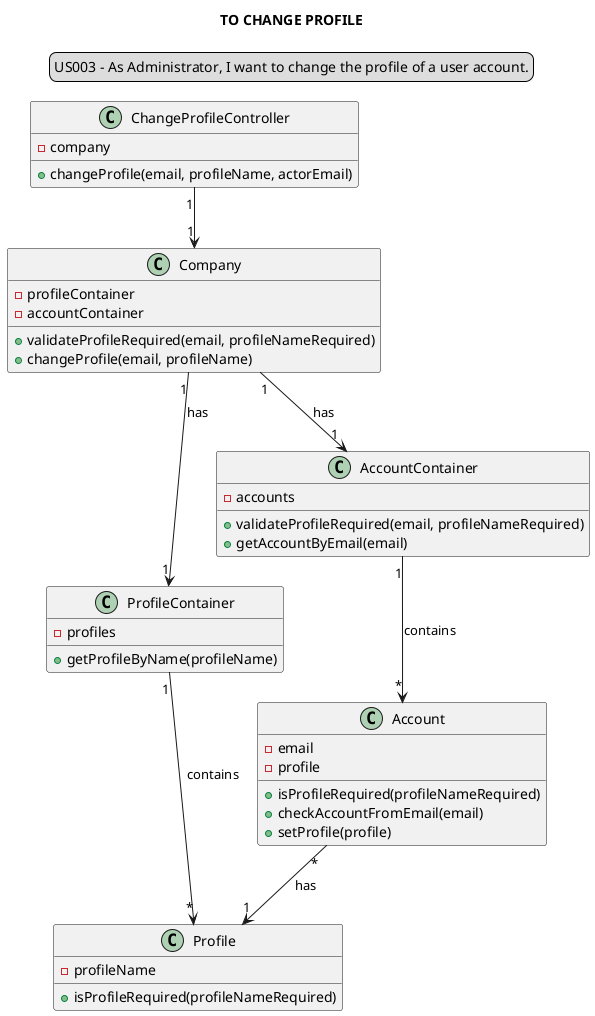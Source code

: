 @startuml

skinparam sequenceMessageAlign center
title TO CHANGE PROFILE
legend top
US003 - As Administrator, I want to change the profile of a user account.
end legend

class ChangeProfileController {
-company
+changeProfile(email, profileName, actorEmail)
}

class Company {
-profileContainer
-accountContainer
+validateProfileRequired(email, profileNameRequired)
+changeProfile(email, profileName)
}

class ProfileContainer {
-profiles
+getProfileByName(profileName)
}

class AccountContainer {
-accounts
+validateProfileRequired(email, profileNameRequired)
+getAccountByEmail(email)
}

class Account{
-email
-profile
+ isProfileRequired(profileNameRequired)
+checkAccountFromEmail(email)
+setProfile(profile)
}

class Profile{
-profileName
+ isProfileRequired(profileNameRequired)
}


ChangeProfileController "1"-->"1" Company
Company "1"-->"1" AccountContainer: has
Company "1"-->"1" ProfileContainer: has
AccountContainer "1"-->"*" Account: contains
ProfileContainer "1"-->"*" Profile: contains
Account "*"-->"1" Profile: has

@enduml
